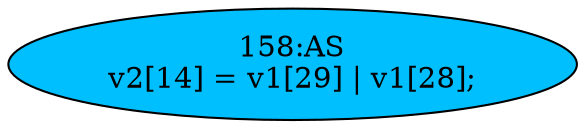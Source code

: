 strict digraph "" {
	node [label="\N"];
	"158:AS"	 [ast="<pyverilog.vparser.ast.Assign object at 0x7fee230103d0>",
		def_var="['v2']",
		fillcolor=deepskyblue,
		label="158:AS
v2[14] = v1[29] | v1[28];",
		statements="[]",
		style=filled,
		typ=Assign,
		use_var="['v1', 'v1']"];
}
